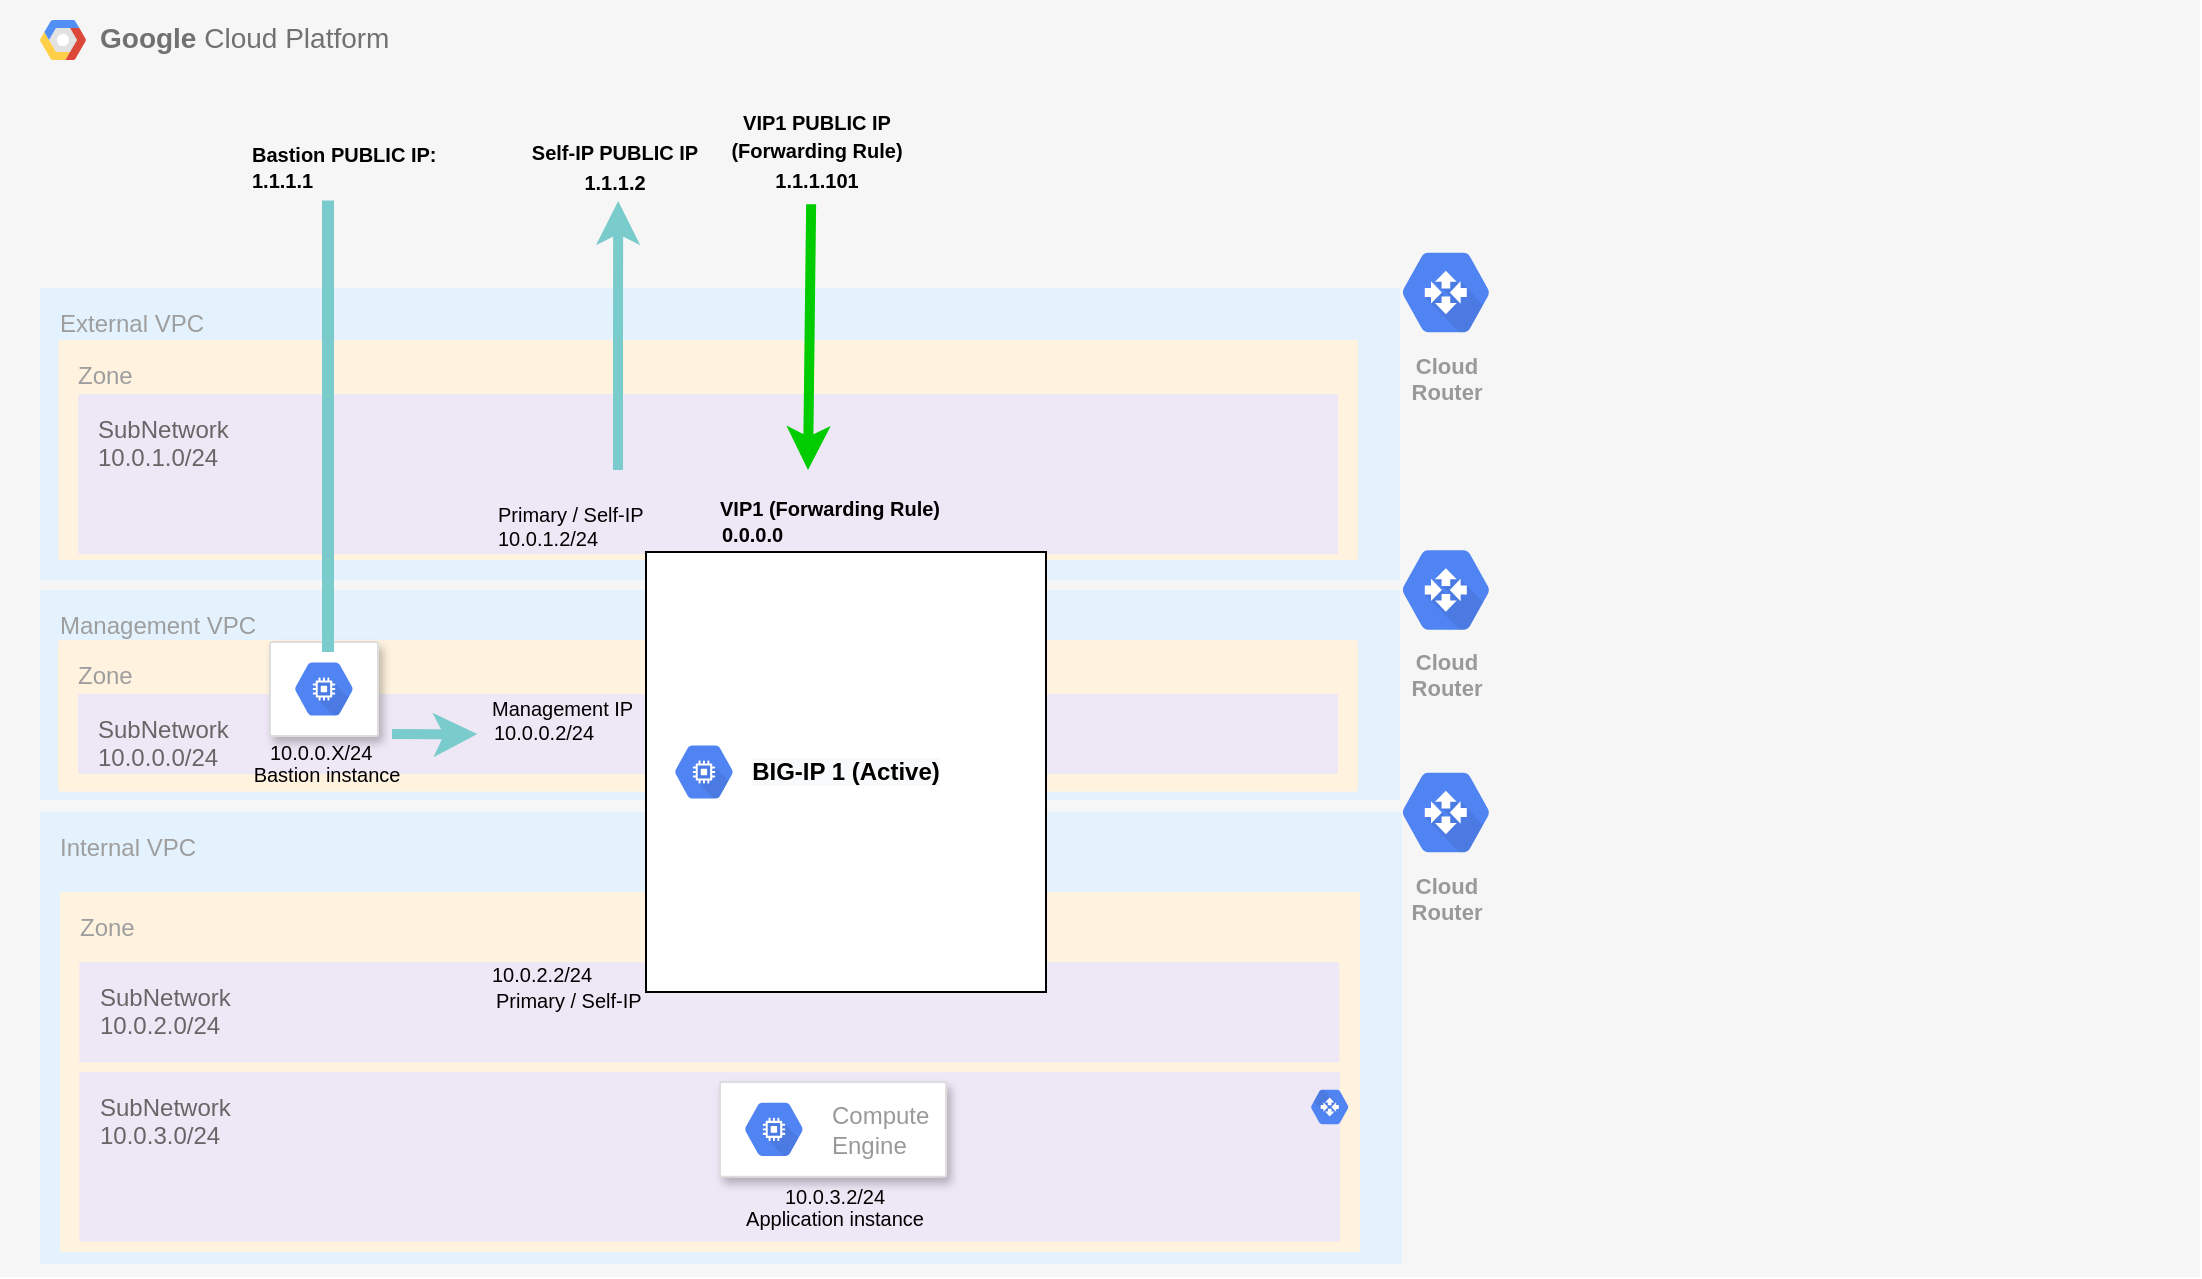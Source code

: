 <mxfile version="15.2.7" type="device"><diagram id="hrUrZuJ2duOs5Gn9yQjz" name="Page-1"><mxGraphModel dx="1228" dy="2485" grid="1" gridSize="10" guides="1" tooltips="1" connect="1" arrows="1" fold="1" page="1" pageScale="1" pageWidth="1100" pageHeight="850" math="0" shadow="0"><root><mxCell id="0"/><mxCell id="1" parent="0"/><mxCell id="L_oeTIUVo5TAKEpqotAu-3" value="&lt;b&gt;Google &lt;/b&gt;Cloud Platform" style="fillColor=#F6F6F6;strokeColor=none;shadow=0;gradientColor=none;fontSize=14;align=left;spacing=10;fontColor=#717171;9E9E9E;verticalAlign=top;spacingTop=-4;fontStyle=0;spacingLeft=40;html=1;" parent="1" vertex="1"><mxGeometry y="-866" width="1100" height="638.5" as="geometry"/></mxCell><mxCell id="L_oeTIUVo5TAKEpqotAu-4" value="" style="shape=mxgraph.gcp2.google_cloud_platform;fillColor=#F6F6F6;strokeColor=none;shadow=0;gradientColor=none;" parent="L_oeTIUVo5TAKEpqotAu-3" vertex="1"><mxGeometry width="23" height="20" relative="1" as="geometry"><mxPoint x="20" y="10" as="offset"/></mxGeometry></mxCell><mxCell id="L_oeTIUVo5TAKEpqotAu-30" value="External VPC" style="points=[[0,0,0],[0.25,0,0],[0.5,0,0],[0.75,0,0],[1,0,0],[1,0.25,0],[1,0.5,0],[1,0.75,0],[1,1,0],[0.75,1,0],[0.5,1,0],[0.25,1,0],[0,1,0],[0,0.75,0],[0,0.5,0],[0,0.25,0]];rounded=1;absoluteArcSize=1;arcSize=2;html=1;strokeColor=none;gradientColor=none;shadow=0;dashed=0;fontSize=12;fontColor=#9E9E9E;align=left;verticalAlign=top;spacing=10;spacingTop=-4;fillColor=#E3F2FD;" parent="L_oeTIUVo5TAKEpqotAu-3" vertex="1"><mxGeometry x="20" y="144.03" width="680" height="145.97" as="geometry"/></mxCell><mxCell id="L_oeTIUVo5TAKEpqotAu-31" value="Zone" style="points=[[0,0,0],[0.25,0,0],[0.5,0,0],[0.75,0,0],[1,0,0],[1,0.25,0],[1,0.5,0],[1,0.75,0],[1,1,0],[0.75,1,0],[0.5,1,0],[0.25,1,0],[0,1,0],[0,0.75,0],[0,0.5,0],[0,0.25,0]];rounded=1;absoluteArcSize=1;arcSize=2;html=1;strokeColor=none;gradientColor=none;shadow=0;dashed=0;fontSize=12;fontColor=#9E9E9E;align=left;verticalAlign=top;spacing=10;spacingTop=-4;fillColor=#FFF3E0;" parent="L_oeTIUVo5TAKEpqotAu-30" vertex="1"><mxGeometry width="650" height="110" relative="1" as="geometry"><mxPoint x="9.07" y="25.97" as="offset"/></mxGeometry></mxCell><mxCell id="L_oeTIUVo5TAKEpqotAu-32" value="&lt;font color=&quot;#666666&quot;&gt;SubNetwork&lt;br&gt;10.0.1.0/24&lt;/font&gt;" style="points=[[0,0,0],[0.25,0,0],[0.5,0,0],[0.75,0,0],[1,0,0],[1,0.25,0],[1,0.5,0],[1,0.75,0],[1,1,0],[0.75,1,0],[0.5,1,0],[0.25,1,0],[0,1,0],[0,0.75,0],[0,0.5,0],[0,0.25,0]];rounded=1;absoluteArcSize=1;arcSize=2;html=1;strokeColor=none;gradientColor=none;shadow=0;dashed=0;fontSize=12;fontColor=#9E9E9E;align=left;verticalAlign=top;spacing=10;spacingTop=-4;fillColor=#EDE7F6;" parent="L_oeTIUVo5TAKEpqotAu-31" vertex="1"><mxGeometry width="630" height="80" relative="1" as="geometry"><mxPoint x="10" y="27" as="offset"/></mxGeometry></mxCell><mxCell id="L_oeTIUVo5TAKEpqotAu-59" value="Cloud&#10;Router" style="html=1;fillColor=#5184F3;strokeColor=none;verticalAlign=top;labelPosition=center;verticalLabelPosition=bottom;align=center;spacingTop=-6;fontSize=11;fontStyle=1;fontColor=#999999;shape=mxgraph.gcp2.hexIcon;prIcon=cloud_router" parent="L_oeTIUVo5TAKEpqotAu-3" vertex="1"><mxGeometry x="690" y="117" width="66" height="58.5" as="geometry"/></mxCell><mxCell id="i-7Z5bn5I6anRkR01u8z-1" value="Management VPC" style="points=[[0,0,0],[0.25,0,0],[0.5,0,0],[0.75,0,0],[1,0,0],[1,0.25,0],[1,0.5,0],[1,0.75,0],[1,1,0],[0.75,1,0],[0.5,1,0],[0.25,1,0],[0,1,0],[0,0.75,0],[0,0.5,0],[0,0.25,0]];rounded=1;absoluteArcSize=1;arcSize=2;html=1;strokeColor=none;gradientColor=none;shadow=0;dashed=0;fontSize=12;fontColor=#9E9E9E;align=left;verticalAlign=top;spacing=10;spacingTop=-4;fillColor=#E3F2FD;" parent="L_oeTIUVo5TAKEpqotAu-3" vertex="1"><mxGeometry x="20" y="295" width="680" height="105" as="geometry"/></mxCell><mxCell id="i-7Z5bn5I6anRkR01u8z-2" value="Zone" style="points=[[0,0,0],[0.25,0,0],[0.5,0,0],[0.75,0,0],[1,0,0],[1,0.25,0],[1,0.5,0],[1,0.75,0],[1,1,0],[0.75,1,0],[0.5,1,0],[0.25,1,0],[0,1,0],[0,0.75,0],[0,0.5,0],[0,0.25,0]];rounded=1;absoluteArcSize=1;arcSize=2;html=1;strokeColor=none;gradientColor=none;shadow=0;dashed=0;fontSize=12;fontColor=#9E9E9E;align=left;verticalAlign=top;spacing=10;spacingTop=-4;fillColor=#FFF3E0;" parent="i-7Z5bn5I6anRkR01u8z-1" vertex="1"><mxGeometry width="650" height="75.874" relative="1" as="geometry"><mxPoint x="9" y="25" as="offset"/></mxGeometry></mxCell><mxCell id="i-7Z5bn5I6anRkR01u8z-3" value="&lt;font color=&quot;#666666&quot;&gt;SubNetwork&lt;br&gt;10.0.0.0/24&lt;/font&gt;" style="points=[[0,0,0],[0.25,0,0],[0.5,0,0],[0.75,0,0],[1,0,0],[1,0.25,0],[1,0.5,0],[1,0.75,0],[1,1,0],[0.75,1,0],[0.5,1,0],[0.25,1,0],[0,1,0],[0,0.75,0],[0,0.5,0],[0,0.25,0]];rounded=1;absoluteArcSize=1;arcSize=2;html=1;strokeColor=none;gradientColor=none;shadow=0;dashed=0;fontSize=12;fontColor=#9E9E9E;align=left;verticalAlign=top;spacing=10;spacingTop=-4;fillColor=#EDE7F6;" parent="i-7Z5bn5I6anRkR01u8z-2" vertex="1"><mxGeometry width="630" height="40" relative="1" as="geometry"><mxPoint x="10" y="27" as="offset"/></mxGeometry></mxCell><mxCell id="i-7Z5bn5I6anRkR01u8z-38" value="&lt;font style=&quot;font-size: 10px&quot;&gt;10.0.0.2/24&lt;/font&gt;" style="text;html=1;align=left;verticalAlign=middle;resizable=0;points=[];autosize=1;" parent="i-7Z5bn5I6anRkR01u8z-2" vertex="1"><mxGeometry x="216.004" y="35.874" width="70" height="20" as="geometry"/></mxCell><mxCell id="i-7Z5bn5I6anRkR01u8z-39" value="&lt;span style=&quot;font-size: 10px&quot;&gt;Management IP&lt;/span&gt;" style="text;html=1;align=left;verticalAlign=middle;resizable=0;points=[];autosize=1;" parent="i-7Z5bn5I6anRkR01u8z-2" vertex="1"><mxGeometry x="215.004" y="23.624" width="90" height="20" as="geometry"/></mxCell><mxCell id="jRCXgCPENWJ3umyOQuiF-1" value="" style="strokeColor=#dddddd;shadow=1;strokeWidth=1;rounded=1;absoluteArcSize=1;arcSize=2;" vertex="1" parent="i-7Z5bn5I6anRkR01u8z-2"><mxGeometry x="106" y="1" width="54" height="47" as="geometry"/></mxCell><mxCell id="jRCXgCPENWJ3umyOQuiF-2" value="" style="dashed=0;connectable=0;html=1;fillColor=#5184F3;strokeColor=none;shape=mxgraph.gcp2.hexIcon;prIcon=compute_engine;part=1;labelPosition=right;verticalLabelPosition=middle;align=left;verticalAlign=middle;spacingLeft=5;fontColor=#999999;fontSize=12;" vertex="1" parent="jRCXgCPENWJ3umyOQuiF-1"><mxGeometry y="0.5" width="44" height="39" relative="1" as="geometry"><mxPoint x="5" y="-19.5" as="offset"/></mxGeometry></mxCell><mxCell id="jRCXgCPENWJ3umyOQuiF-7" value="&lt;font style=&quot;font-size: 10px&quot;&gt;10.0.0.X/24&lt;/font&gt;" style="text;html=1;align=left;verticalAlign=middle;resizable=0;points=[];autosize=1;" vertex="1" parent="i-7Z5bn5I6anRkR01u8z-2"><mxGeometry x="104.004" y="45.874" width="70" height="20" as="geometry"/></mxCell><mxCell id="i-7Z5bn5I6anRkR01u8z-16" style="edgeStyle=orthogonalEdgeStyle;rounded=0;orthogonalLoop=1;jettySize=auto;html=1;exitX=0.5;exitY=1;exitDx=0;exitDy=0;exitPerimeter=0;" parent="i-7Z5bn5I6anRkR01u8z-1" edge="1"><mxGeometry relative="1" as="geometry"><mxPoint x="400" y="92" as="sourcePoint"/><mxPoint x="400" y="92" as="targetPoint"/></mxGeometry></mxCell><mxCell id="i-7Z5bn5I6anRkR01u8z-18" style="edgeStyle=orthogonalEdgeStyle;rounded=0;orthogonalLoop=1;jettySize=auto;html=1;exitX=0.5;exitY=1;exitDx=0;exitDy=0;exitPerimeter=0;" parent="i-7Z5bn5I6anRkR01u8z-1" edge="1"><mxGeometry relative="1" as="geometry"><mxPoint x="400" y="92" as="sourcePoint"/><mxPoint x="400" y="92" as="targetPoint"/></mxGeometry></mxCell><mxCell id="i-7Z5bn5I6anRkR01u8z-8" value="Cloud&#10;Router" style="html=1;fillColor=#5184F3;strokeColor=none;verticalAlign=top;labelPosition=center;verticalLabelPosition=bottom;align=center;spacingTop=-6;fontSize=11;fontStyle=1;fontColor=#999999;shape=mxgraph.gcp2.hexIcon;prIcon=cloud_router" parent="L_oeTIUVo5TAKEpqotAu-3" vertex="1"><mxGeometry x="690" y="265.75" width="66" height="58.5" as="geometry"/></mxCell><mxCell id="i-7Z5bn5I6anRkR01u8z-20" value="Cloud&#10;Router" style="html=1;fillColor=#5184F3;strokeColor=none;verticalAlign=top;labelPosition=center;verticalLabelPosition=bottom;align=center;spacingTop=-6;fontSize=11;fontStyle=1;fontColor=#999999;shape=mxgraph.gcp2.hexIcon;prIcon=cloud_router" parent="L_oeTIUVo5TAKEpqotAu-3" vertex="1"><mxGeometry x="690" y="377" width="66" height="58.5" as="geometry"/></mxCell><mxCell id="i-7Z5bn5I6anRkR01u8z-21" style="edgeStyle=orthogonalEdgeStyle;rounded=0;orthogonalLoop=1;jettySize=auto;html=1;exitX=0.5;exitY=1;exitDx=0;exitDy=0;exitPerimeter=0;" parent="L_oeTIUVo5TAKEpqotAu-3" edge="1"><mxGeometry relative="1" as="geometry"><mxPoint x="426" y="400" as="sourcePoint"/><mxPoint x="426" y="400" as="targetPoint"/></mxGeometry></mxCell><mxCell id="i-7Z5bn5I6anRkR01u8z-35" value="&lt;font style=&quot;font-size: 10px&quot;&gt;&lt;b&gt;Bastion PUBLIC IP:&lt;br&gt;&lt;div&gt;1.1.1.1&lt;/div&gt;&lt;/b&gt;&lt;/font&gt;" style="text;html=1;align=left;verticalAlign=middle;resizable=0;points=[];autosize=1;" parent="L_oeTIUVo5TAKEpqotAu-3" vertex="1"><mxGeometry x="124.004" y="68.25" width="110" height="30" as="geometry"/></mxCell><mxCell id="i-7Z5bn5I6anRkR01u8z-37" value="" style="endArrow=classic;html=1;entryX=0.775;entryY=1.068;entryDx=0;entryDy=0;entryPerimeter=0;strokeWidth=5;strokeColor=#7ACCCC;" parent="L_oeTIUVo5TAKEpqotAu-3" edge="1"><mxGeometry width="50" height="50" relative="1" as="geometry"><mxPoint x="196" y="367" as="sourcePoint"/><mxPoint x="238.63" y="366.994" as="targetPoint"/><Array as="points"><mxPoint x="228" y="367.25"/></Array></mxGeometry></mxCell><mxCell id="L_oeTIUVo5TAKEpqotAu-39" value="Internal VPC" style="points=[[0,0,0],[0.25,0,0],[0.5,0,0],[0.75,0,0],[1,0,0],[1,0.25,0],[1,0.5,0],[1,0.75,0],[1,1,0],[0.75,1,0],[0.5,1,0],[0.25,1,0],[0,1,0],[0,0.75,0],[0,0.5,0],[0,0.25,0]];rounded=1;absoluteArcSize=1;arcSize=2;html=1;strokeColor=none;gradientColor=none;shadow=0;dashed=0;fontSize=12;fontColor=#9E9E9E;align=left;verticalAlign=top;spacing=10;spacingTop=-4;fillColor=#E3F2FD;" parent="L_oeTIUVo5TAKEpqotAu-3" vertex="1"><mxGeometry x="20" y="406" width="681" height="226" as="geometry"/></mxCell><mxCell id="L_oeTIUVo5TAKEpqotAu-40" value="Zone" style="points=[[0,0,0],[0.25,0,0],[0.5,0,0],[0.75,0,0],[1,0,0],[1,0.25,0],[1,0.5,0],[1,0.75,0],[1,1,0],[0.75,1,0],[0.5,1,0],[0.25,1,0],[0,1,0],[0,0.75,0],[0,0.5,0],[0,0.25,0]];rounded=1;absoluteArcSize=1;arcSize=2;html=1;strokeColor=none;gradientColor=none;shadow=0;dashed=0;fontSize=12;fontColor=#9E9E9E;align=left;verticalAlign=top;spacing=10;spacingTop=-4;fillColor=#FFF3E0;" parent="L_oeTIUVo5TAKEpqotAu-39" vertex="1"><mxGeometry width="650" height="180" relative="1" as="geometry"><mxPoint x="10" y="40" as="offset"/></mxGeometry></mxCell><mxCell id="veZG__Dy6hjF33BgE7It-3" value="&lt;font color=&quot;#666666&quot;&gt;SubNetwork&lt;br&gt;10.0.3.0/24&lt;/font&gt;" style="points=[[0,0,0],[0.25,0,0],[0.5,0,0],[0.75,0,0],[1,0,0],[1,0.25,0],[1,0.5,0],[1,0.75,0],[1,1,0],[0.75,1,0],[0.5,1,0],[0.25,1,0],[0,1,0],[0,0.75,0],[0,0.5,0],[0,0.25,0]];rounded=1;absoluteArcSize=1;arcSize=2;html=1;strokeColor=none;gradientColor=none;shadow=0;dashed=0;fontSize=12;fontColor=#9E9E9E;align=left;verticalAlign=top;spacing=10;spacingTop=-4;fillColor=#EDE7F6;" parent="L_oeTIUVo5TAKEpqotAu-40" vertex="1"><mxGeometry x="9.66" y="90" width="630.34" height="84.71" as="geometry"/></mxCell><mxCell id="veZG__Dy6hjF33BgE7It-2" value="" style="group;align=left;" parent="L_oeTIUVo5TAKEpqotAu-40" vertex="1" connectable="0"><mxGeometry x="9.66" y="15.079" width="365.344" height="92.949" as="geometry"/></mxCell><mxCell id="L_oeTIUVo5TAKEpqotAu-41" value="&lt;font color=&quot;#666666&quot;&gt;SubNetwork&lt;br&gt;10.0.2.0/24&lt;/font&gt;" style="points=[[0,0,0],[0.25,0,0],[0.5,0,0],[0.75,0,0],[1,0,0],[1,0.25,0],[1,0.5,0],[1,0.75,0],[1,1,0],[0.75,1,0],[0.5,1,0],[0.25,1,0],[0,1,0],[0,0.75,0],[0,0.5,0],[0,0.25,0]];rounded=1;absoluteArcSize=1;arcSize=2;html=1;strokeColor=none;gradientColor=none;shadow=0;dashed=0;fontSize=12;fontColor=#9E9E9E;align=left;verticalAlign=top;spacing=10;spacingTop=-4;fillColor=#EDE7F6;" parent="veZG__Dy6hjF33BgE7It-2" vertex="1"><mxGeometry width="630" height="50" relative="1" as="geometry"><mxPoint y="20" as="offset"/></mxGeometry></mxCell><mxCell id="efg4bKFMH5ipVIIAR_OZ-52" value="&lt;font style=&quot;font-size: 10px&quot;&gt;10.0.2.2/24&lt;/font&gt;" style="text;html=1;align=left;verticalAlign=middle;resizable=0;points=[];autosize=1;" parent="veZG__Dy6hjF33BgE7It-2" vertex="1"><mxGeometry x="204.338" y="15.902" width="70" height="20" as="geometry"/></mxCell><mxCell id="efg4bKFMH5ipVIIAR_OZ-53" value="&lt;font style=&quot;font-size: 10px&quot;&gt;Primary / Self-IP&lt;/font&gt;" style="text;html=1;align=left;verticalAlign=middle;resizable=0;points=[];autosize=1;" parent="veZG__Dy6hjF33BgE7It-2" vertex="1"><mxGeometry x="206.336" y="28.534" width="90" height="20" as="geometry"/></mxCell><mxCell id="veZG__Dy6hjF33BgE7It-41" value="&lt;br&gt;" style="html=1;fillColor=#5184F3;strokeColor=none;verticalAlign=top;labelPosition=center;verticalLabelPosition=bottom;align=center;spacingTop=-6;fontSize=11;fontStyle=1;fontColor=#999999;shape=mxgraph.gcp2.hexIcon;prIcon=cloud_router;aspect=fixed;direction=west;" parent="L_oeTIUVo5TAKEpqotAu-39" vertex="1"><mxGeometry x="630.598" y="134.893" width="28.458" height="25.227" as="geometry"/></mxCell><mxCell id="jRCXgCPENWJ3umyOQuiF-9" value="&lt;font style=&quot;font-size: 10px&quot;&gt;Bastion instance&lt;/font&gt;" style="text;html=1;align=center;verticalAlign=middle;resizable=0;points=[];autosize=1;" vertex="1" parent="L_oeTIUVo5TAKEpqotAu-39"><mxGeometry x="98.004" y="-29.003" width="90" height="20" as="geometry"/></mxCell><mxCell id="yoABx-35BRIv0o9AAoPa-27" value="&lt;font style=&quot;font-size: 10px&quot;&gt;10.0.1.2/24&lt;/font&gt;" style="text;html=1;align=left;verticalAlign=middle;resizable=0;points=[];autosize=1;" parent="1" vertex="1"><mxGeometry x="247.054" y="-607.251" width="70" height="20" as="geometry"/></mxCell><mxCell id="yoABx-35BRIv0o9AAoPa-28" value="&lt;font style=&quot;font-size: 10px&quot;&gt;Primary / Self-IP&amp;nbsp;&lt;/font&gt;" style="text;html=1;align=left;verticalAlign=middle;resizable=0;points=[];autosize=1;" parent="1" vertex="1"><mxGeometry x="247.054" y="-619.251" width="90" height="20" as="geometry"/></mxCell><mxCell id="i-7Z5bn5I6anRkR01u8z-23" value="&lt;meta charset=&quot;utf-8&quot;&gt;&lt;b style=&quot;color: rgb(153, 153, 153); font-family: helvetica; font-size: 12px; font-style: normal; letter-spacing: normal; text-align: left; text-indent: 0px; text-transform: none; word-spacing: 0px; background-color: rgb(248, 249, 250);&quot;&gt;&lt;font color=&quot;#000000&quot;&gt;BIG-IP 1 (Active)&lt;/font&gt;&lt;/b&gt;" style="rounded=0;whiteSpace=wrap;html=1;" parent="1" vertex="1"><mxGeometry x="323" y="-590" width="200" height="220" as="geometry"/></mxCell><mxCell id="i-7Z5bn5I6anRkR01u8z-24" value="&lt;br&gt;" style="dashed=0;connectable=0;html=1;fillColor=#5184F3;strokeColor=none;shape=mxgraph.gcp2.hexIcon;prIcon=compute_engine;part=1;labelPosition=right;verticalLabelPosition=middle;align=left;verticalAlign=middle;spacingLeft=5;fontColor=#999999;fontSize=12;" parent="1" vertex="1"><mxGeometry x="330.0" y="-499.5" width="44" height="39" as="geometry"/></mxCell><mxCell id="IXSrfV3SffmS8_8DiTrJ-1" value="" style="strokeColor=#dddddd;shadow=1;strokeWidth=1;rounded=1;absoluteArcSize=1;arcSize=2;" parent="1" vertex="1"><mxGeometry x="360" y="-325.003" width="113.07" height="47.372" as="geometry"/></mxCell><mxCell id="IXSrfV3SffmS8_8DiTrJ-2" value="Compute&#10;Engine" style="dashed=0;connectable=0;html=1;fillColor=#5184F3;strokeColor=none;shape=mxgraph.gcp2.hexIcon;prIcon=compute_engine;part=1;labelPosition=right;verticalLabelPosition=middle;align=left;verticalAlign=middle;spacingLeft=5;fontColor=#999999;fontSize=12;" parent="IXSrfV3SffmS8_8DiTrJ-1" vertex="1"><mxGeometry y="0.5" width="44" height="39" relative="1" as="geometry"><mxPoint x="5" y="-19.5" as="offset"/></mxGeometry></mxCell><mxCell id="IXSrfV3SffmS8_8DiTrJ-3" value="&lt;font style=&quot;font-size: 10px&quot;&gt;10.0.3.2/24&lt;/font&gt;" style="text;html=1;align=center;verticalAlign=middle;resizable=0;points=[];autosize=1;" parent="1" vertex="1"><mxGeometry x="381.533" y="-277.627" width="70" height="20" as="geometry"/></mxCell><mxCell id="IXSrfV3SffmS8_8DiTrJ-4" value="&lt;font style=&quot;font-size: 10px&quot;&gt;Application instance&lt;/font&gt;" style="text;html=1;align=center;verticalAlign=middle;resizable=0;points=[];autosize=1;" parent="1" vertex="1"><mxGeometry x="366.534" y="-267.293" width="100" height="20" as="geometry"/></mxCell><mxCell id="IXSrfV3SffmS8_8DiTrJ-5" value="&lt;font style=&quot;font-size: 10px&quot;&gt;&lt;b&gt;VIP1 PUBLIC IP &lt;br&gt;(Forwarding Rule)&lt;br&gt;1.1.1.101&lt;/b&gt;&lt;br&gt;&lt;/font&gt;" style="text;html=1;align=center;verticalAlign=middle;resizable=0;points=[];autosize=1;" parent="1" vertex="1"><mxGeometry x="358.004" y="-815.75" width="100" height="50" as="geometry"/></mxCell><mxCell id="IXSrfV3SffmS8_8DiTrJ-6" value="" style="endArrow=classic;html=1;exitX=0.484;exitY=1.13;exitDx=0;exitDy=0;exitPerimeter=0;strokeColor=#00CC00;strokeWidth=5;gradientColor=none;" parent="1" edge="1"><mxGeometry width="50" height="50" relative="1" as="geometry"><mxPoint x="405.564" y="-763.85" as="sourcePoint"/><mxPoint x="404" y="-631" as="targetPoint"/></mxGeometry></mxCell><mxCell id="IXSrfV3SffmS8_8DiTrJ-7" value="" style="endArrow=classic;html=1;strokeWidth=5;strokeColor=#7ACCCC;entryX=0.471;entryY=1.074;entryDx=0;entryDy=0;entryPerimeter=0;" parent="1" edge="1"><mxGeometry width="50" height="50" relative="1" as="geometry"><mxPoint x="309" y="-631" as="sourcePoint"/><mxPoint x="309.104" y="-765.53" as="targetPoint"/><Array as="points"><mxPoint x="309" y="-708.75"/></Array></mxGeometry></mxCell><mxCell id="IXSrfV3SffmS8_8DiTrJ-8" value="&lt;font style=&quot;font-size: 10px&quot;&gt;&lt;b&gt;Self-IP PUBLIC IP&lt;br&gt;1.1.1.2&lt;/b&gt;&lt;br&gt;&lt;/font&gt;" style="text;html=1;align=center;verticalAlign=middle;resizable=0;points=[];autosize=1;" parent="1" vertex="1"><mxGeometry x="257.004" y="-797.75" width="100" height="30" as="geometry"/></mxCell><mxCell id="IXSrfV3SffmS8_8DiTrJ-11" value="&lt;font style=&quot;font-size: 10px&quot;&gt;&lt;span&gt;0.0.0.0&lt;/span&gt;&lt;/font&gt;" style="text;html=1;align=left;verticalAlign=middle;resizable=0;points=[];autosize=1;fontStyle=1" parent="1" vertex="1"><mxGeometry x="359.004" y="-609.251" width="50" height="20" as="geometry"/></mxCell><mxCell id="IXSrfV3SffmS8_8DiTrJ-12" value="&lt;font style=&quot;font-size: 10px&quot;&gt;&lt;span&gt;VIP1 (Forwarding Rule)&lt;/span&gt;&lt;/font&gt;" style="text;html=1;align=left;verticalAlign=middle;resizable=0;points=[];autosize=1;fontStyle=1" parent="1" vertex="1"><mxGeometry x="358.004" y="-622.251" width="130" height="20" as="geometry"/></mxCell><mxCell id="jRCXgCPENWJ3umyOQuiF-6" value="" style="endArrow=none;html=1;strokeWidth=6;strokeColor=#7ACCCC;" edge="1" parent="1"><mxGeometry width="50" height="50" relative="1" as="geometry"><mxPoint x="164" y="-540" as="sourcePoint"/><mxPoint x="164" y="-765.75" as="targetPoint"/></mxGeometry></mxCell></root></mxGraphModel></diagram></mxfile>
